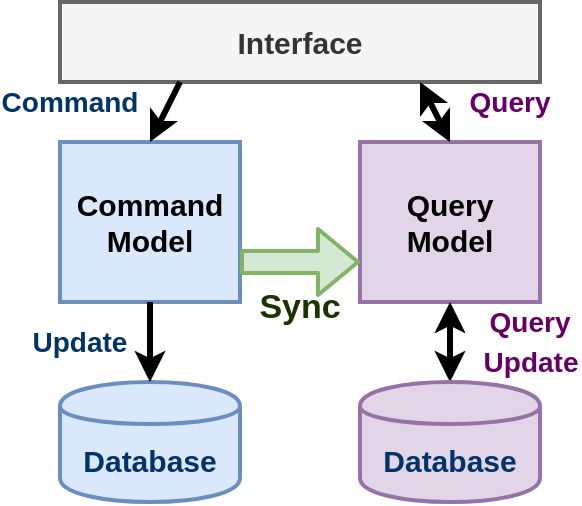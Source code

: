 <mxfile version="13.0.2" type="device"><diagram id="98VKO7Th63TtPPR8zPMv" name="Page-1"><mxGraphModel dx="1535" dy="652" grid="1" gridSize="10" guides="1" tooltips="1" connect="1" arrows="1" fold="1" page="1" pageScale="1" pageWidth="3000" pageHeight="3000" math="0" shadow="0"><root><mxCell id="0"/><mxCell id="1" parent="0"/><mxCell id="KbJRg6UJzITNwR4a61FP-1" value="&lt;font style=&quot;font-size: 15px&quot;&gt;&lt;b&gt;Command Model&lt;/b&gt;&lt;/font&gt;" style="rounded=0;whiteSpace=wrap;html=1;strokeWidth=2;fillColor=#dae8fc;strokeColor=#6c8ebf;" parent="1" vertex="1"><mxGeometry x="440" y="230" width="90" height="80" as="geometry"/></mxCell><mxCell id="KbJRg6UJzITNwR4a61FP-2" value="&lt;font style=&quot;font-size: 15px&quot;&gt;&lt;b&gt;Query&lt;br&gt;Model&lt;/b&gt;&lt;/font&gt;" style="rounded=0;whiteSpace=wrap;html=1;strokeWidth=2;fillColor=#e1d5e7;strokeColor=#9673a6;" parent="1" vertex="1"><mxGeometry x="590" y="230" width="90" height="80" as="geometry"/></mxCell><mxCell id="KbJRg6UJzITNwR4a61FP-3" value="&lt;font style=&quot;font-size: 15px&quot; color=&quot;#003366&quot;&gt;&lt;b&gt;Database&lt;/b&gt;&lt;/font&gt;" style="shape=cylinder;whiteSpace=wrap;html=1;boundedLbl=1;backgroundOutline=1;strokeWidth=2;fillColor=#dae8fc;strokeColor=#6c8ebf;" parent="1" vertex="1"><mxGeometry x="440" y="350" width="90" height="60" as="geometry"/></mxCell><mxCell id="KbJRg6UJzITNwR4a61FP-4" value="&lt;font style=&quot;font-size: 15px&quot;&gt;&lt;b&gt;Interface&lt;/b&gt;&lt;/font&gt;" style="rounded=0;whiteSpace=wrap;html=1;strokeWidth=2;fillColor=#f5f5f5;strokeColor=#666666;fontColor=#333333;" parent="1" vertex="1"><mxGeometry x="440" y="160" width="240" height="40" as="geometry"/></mxCell><mxCell id="KbJRg6UJzITNwR4a61FP-8" value="" style="endArrow=classic;html=1;strokeWidth=3;entryX=0.5;entryY=0;entryDx=0;entryDy=0;targetPerimeterSpacing=-1;endSize=6;exitX=0.25;exitY=1;exitDx=0;exitDy=0;" parent="1" source="KbJRg6UJzITNwR4a61FP-4" target="KbJRg6UJzITNwR4a61FP-1" edge="1"><mxGeometry width="50" height="50" relative="1" as="geometry"><mxPoint x="480" y="200" as="sourcePoint"/><mxPoint x="490" y="440" as="targetPoint"/></mxGeometry></mxCell><mxCell id="KbJRg6UJzITNwR4a61FP-9" value="" style="endArrow=classic;html=1;strokeWidth=3;exitX=0.5;exitY=1;exitDx=0;exitDy=0;jumpSize=6;startSize=6;endSize=6;entryX=0.5;entryY=0;entryDx=0;entryDy=0;" parent="1" source="KbJRg6UJzITNwR4a61FP-1" target="KbJRg6UJzITNwR4a61FP-3" edge="1"><mxGeometry width="50" height="50" relative="1" as="geometry"><mxPoint x="700" y="280" as="sourcePoint"/><mxPoint x="400" y="340" as="targetPoint"/></mxGeometry></mxCell><mxCell id="KbJRg6UJzITNwR4a61FP-10" value="" style="endArrow=classic;html=1;strokeWidth=3;targetPerimeterSpacing=0;endSize=6;exitX=0.5;exitY=0;exitDx=0;exitDy=0;startArrow=classic;startFill=1;entryX=0.75;entryY=1;entryDx=0;entryDy=0;" parent="1" source="KbJRg6UJzITNwR4a61FP-2" target="KbJRg6UJzITNwR4a61FP-4" edge="1"><mxGeometry width="50" height="50" relative="1" as="geometry"><mxPoint x="880" y="160" as="sourcePoint"/><mxPoint x="580" y="200" as="targetPoint"/></mxGeometry></mxCell><mxCell id="KbJRg6UJzITNwR4a61FP-11" value="" style="endArrow=classic;html=1;strokeWidth=3;targetPerimeterSpacing=0;endSize=6;entryX=0.5;entryY=1;entryDx=0;entryDy=0;startArrow=classic;startFill=1;exitX=0.5;exitY=0;exitDx=0;exitDy=0;" parent="1" source="tiGMP3BEcvPDG5rMzMy--1" target="KbJRg6UJzITNwR4a61FP-2" edge="1"><mxGeometry width="50" height="50" relative="1" as="geometry"><mxPoint x="700" y="330" as="sourcePoint"/><mxPoint x="710" y="290" as="targetPoint"/></mxGeometry></mxCell><mxCell id="KbJRg6UJzITNwR4a61FP-13" value="&lt;span style=&quot;font-size: 14px&quot;&gt;&lt;b&gt;&lt;font color=&quot;#660066&quot;&gt;Query&lt;/font&gt;&lt;/b&gt;&lt;/span&gt;" style="text;html=1;strokeColor=none;fillColor=none;align=center;verticalAlign=middle;whiteSpace=wrap;rounded=0;" parent="1" vertex="1"><mxGeometry x="640" y="200" width="50" height="20" as="geometry"/></mxCell><mxCell id="KbJRg6UJzITNwR4a61FP-14" value="&lt;span style=&quot;font-size: 14px&quot;&gt;&lt;b&gt;&lt;font color=&quot;#003366&quot;&gt;Command&lt;/font&gt;&lt;/b&gt;&lt;/span&gt;" style="text;html=1;strokeColor=none;fillColor=none;align=center;verticalAlign=middle;whiteSpace=wrap;rounded=0;" parent="1" vertex="1"><mxGeometry x="410" y="200" width="70" height="20" as="geometry"/></mxCell><mxCell id="KbJRg6UJzITNwR4a61FP-15" value="&lt;span style=&quot;font-size: 14px&quot;&gt;&lt;b&gt;&lt;font color=&quot;#660066&quot;&gt;Update&lt;/font&gt;&lt;/b&gt;&lt;/span&gt;" style="text;html=1;strokeColor=none;fillColor=none;align=center;verticalAlign=middle;whiteSpace=wrap;rounded=0;" parent="1" vertex="1"><mxGeometry x="652.5" y="330" width="45" height="20" as="geometry"/></mxCell><mxCell id="tiGMP3BEcvPDG5rMzMy--1" value="&lt;font style=&quot;font-size: 15px&quot; color=&quot;#003366&quot;&gt;&lt;b&gt;Database&lt;/b&gt;&lt;/font&gt;" style="shape=cylinder;whiteSpace=wrap;html=1;boundedLbl=1;backgroundOutline=1;strokeWidth=2;fillColor=#e1d5e7;strokeColor=#9673a6;" parent="1" vertex="1"><mxGeometry x="590" y="350" width="90" height="60" as="geometry"/></mxCell><mxCell id="tiGMP3BEcvPDG5rMzMy--5" value="&lt;span style=&quot;font-size: 14px&quot;&gt;&lt;b&gt;&lt;font color=&quot;#660066&quot;&gt;Query&lt;/font&gt;&lt;/b&gt;&lt;/span&gt;" style="text;html=1;strokeColor=none;fillColor=none;align=center;verticalAlign=middle;whiteSpace=wrap;rounded=0;" parent="1" vertex="1"><mxGeometry x="650" y="310" width="50" height="20" as="geometry"/></mxCell><mxCell id="ap4ZgtUS1QVbuCMG3fK7-1" value="" style="shape=flexArrow;endArrow=classic;html=1;strokeWidth=2;fillColor=#d5e8d4;strokeColor=#82b366;exitX=1;exitY=0.75;exitDx=0;exitDy=0;entryX=0;entryY=0.75;entryDx=0;entryDy=0;" parent="1" source="KbJRg6UJzITNwR4a61FP-1" target="KbJRg6UJzITNwR4a61FP-2" edge="1"><mxGeometry width="50" height="50" relative="1" as="geometry"><mxPoint x="750" y="360" as="sourcePoint"/><mxPoint x="800" y="360" as="targetPoint"/></mxGeometry></mxCell><mxCell id="ap4ZgtUS1QVbuCMG3fK7-3" value="&lt;span style=&quot;font-size: 14px&quot;&gt;&lt;b&gt;&lt;font color=&quot;#003366&quot;&gt;Update&lt;/font&gt;&lt;/b&gt;&lt;/span&gt;" style="text;html=1;strokeColor=none;fillColor=none;align=center;verticalAlign=middle;whiteSpace=wrap;rounded=0;" parent="1" vertex="1"><mxGeometry x="420" y="320" width="60" height="20" as="geometry"/></mxCell><mxCell id="ap4ZgtUS1QVbuCMG3fK7-4" value="&lt;font style=&quot;font-size: 17px&quot; color=&quot;#1a3300&quot;&gt;&lt;b&gt;Sync&lt;/b&gt;&lt;/font&gt;" style="text;html=1;strokeColor=none;fillColor=none;align=center;verticalAlign=middle;whiteSpace=wrap;rounded=0;" parent="1" vertex="1"><mxGeometry x="540" y="305" width="40" height="15" as="geometry"/></mxCell></root></mxGraphModel></diagram></mxfile>